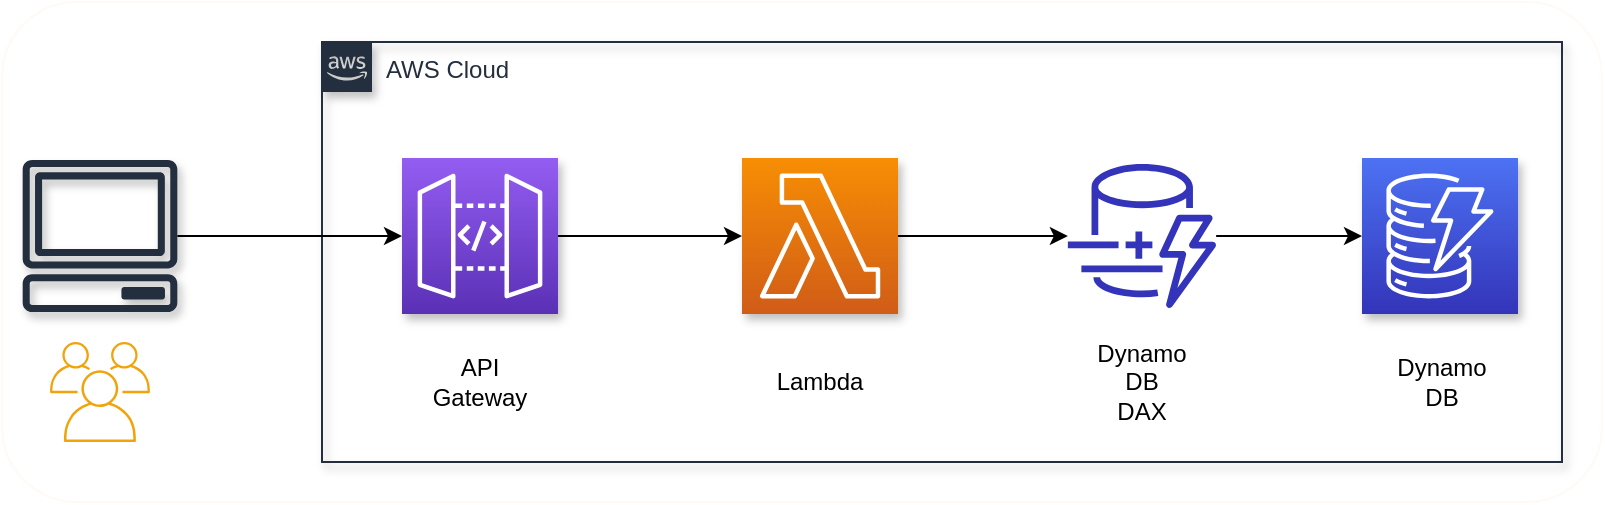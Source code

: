 <mxfile version="12.9.9" type="device"><diagram id="NvpqJBKRmjGPZKzPypbm" name="Page-1"><mxGraphModel dx="1106" dy="808" grid="1" gridSize="10" guides="1" tooltips="1" connect="1" arrows="1" fold="1" page="1" pageScale="1" pageWidth="1654" pageHeight="1169" math="0" shadow="0"><root><mxCell id="0"/><mxCell id="1" parent="0"/><mxCell id="_4w6U7FC3ZFWlDn2LjqE-124" value="" style="rounded=1;whiteSpace=wrap;html=1;shadow=0;strokeColor=#FFFAF5;strokeWidth=1;" parent="1" vertex="1"><mxGeometry x="260" y="150" width="800" height="250" as="geometry"/></mxCell><mxCell id="_4w6U7FC3ZFWlDn2LjqE-118" value="AWS Cloud" style="points=[[0,0],[0.25,0],[0.5,0],[0.75,0],[1,0],[1,0.25],[1,0.5],[1,0.75],[1,1],[0.75,1],[0.5,1],[0.25,1],[0,1],[0,0.75],[0,0.5],[0,0.25]];outlineConnect=0;gradientColor=none;html=1;whiteSpace=wrap;fontSize=12;fontStyle=0;shape=mxgraph.aws4.group;grIcon=mxgraph.aws4.group_aws_cloud_alt;strokeColor=#232F3E;fillColor=none;verticalAlign=top;align=left;spacingLeft=30;fontColor=#232F3E;dashed=0;shadow=1;" parent="1" vertex="1"><mxGeometry x="420" y="170" width="620" height="210" as="geometry"/></mxCell><mxCell id="_4w6U7FC3ZFWlDn2LjqE-113" value="" style="edgeStyle=orthogonalEdgeStyle;rounded=0;orthogonalLoop=1;jettySize=auto;html=1;" parent="1" source="_4w6U7FC3ZFWlDn2LjqE-106" target="_4w6U7FC3ZFWlDn2LjqE-108" edge="1"><mxGeometry relative="1" as="geometry"><mxPoint x="428.189" y="268" as="targetPoint"/></mxGeometry></mxCell><mxCell id="_4w6U7FC3ZFWlDn2LjqE-106" value="" style="outlineConnect=0;fontColor=#232F3E;gradientColor=none;fillColor=#232F3E;strokeColor=none;dashed=0;verticalLabelPosition=bottom;verticalAlign=top;align=center;html=1;fontSize=12;fontStyle=0;aspect=fixed;pointerEvents=1;shape=mxgraph.aws4.client;shadow=1;" parent="1" vertex="1"><mxGeometry x="270" y="229" width="78" height="76" as="geometry"/></mxCell><mxCell id="_4w6U7FC3ZFWlDn2LjqE-115" value="" style="edgeStyle=orthogonalEdgeStyle;rounded=0;orthogonalLoop=1;jettySize=auto;html=1;" parent="1" source="_4w6U7FC3ZFWlDn2LjqE-108" target="_4w6U7FC3ZFWlDn2LjqE-109" edge="1"><mxGeometry relative="1" as="geometry"><mxPoint x="618" y="267" as="targetPoint"/></mxGeometry></mxCell><mxCell id="_4w6U7FC3ZFWlDn2LjqE-108" value="" style="outlineConnect=0;fontColor=#232F3E;gradientColor=#945DF2;gradientDirection=north;fillColor=#5A30B5;strokeColor=#ffffff;dashed=0;verticalLabelPosition=bottom;verticalAlign=top;align=center;html=1;fontSize=12;fontStyle=0;aspect=fixed;shape=mxgraph.aws4.resourceIcon;resIcon=mxgraph.aws4.api_gateway;shadow=1;" parent="1" vertex="1"><mxGeometry x="460" y="228" width="78" height="78" as="geometry"/></mxCell><mxCell id="_4w6U7FC3ZFWlDn2LjqE-116" style="edgeStyle=orthogonalEdgeStyle;rounded=0;orthogonalLoop=1;jettySize=auto;html=1;" parent="1" source="_4w6U7FC3ZFWlDn2LjqE-109" target="UU5XoXZasmvnuDCdb5x--1" edge="1"><mxGeometry relative="1" as="geometry"><mxPoint x="830" y="267" as="targetPoint"/></mxGeometry></mxCell><mxCell id="_4w6U7FC3ZFWlDn2LjqE-109" value="" style="outlineConnect=0;fontColor=#232F3E;gradientColor=#F78E04;gradientDirection=north;fillColor=#D05C17;strokeColor=#ffffff;dashed=0;verticalLabelPosition=bottom;verticalAlign=top;align=center;html=1;fontSize=12;fontStyle=0;aspect=fixed;shape=mxgraph.aws4.resourceIcon;resIcon=mxgraph.aws4.lambda;shadow=1;" parent="1" vertex="1"><mxGeometry x="630" y="228" width="78" height="78" as="geometry"/></mxCell><mxCell id="_4w6U7FC3ZFWlDn2LjqE-111" value="" style="outlineConnect=0;fontColor=#232F3E;gradientColor=#4D72F3;gradientDirection=north;fillColor=#3334B9;strokeColor=#ffffff;dashed=0;verticalLabelPosition=bottom;verticalAlign=top;align=center;html=1;fontSize=12;fontStyle=0;aspect=fixed;shape=mxgraph.aws4.resourceIcon;resIcon=mxgraph.aws4.dynamodb;shadow=1;" parent="1" vertex="1"><mxGeometry x="940" y="228" width="78" height="78" as="geometry"/></mxCell><mxCell id="_4w6U7FC3ZFWlDn2LjqE-119" value="API Gateway" style="text;html=1;strokeColor=none;fillColor=none;align=center;verticalAlign=middle;whiteSpace=wrap;rounded=0;shadow=1;" parent="1" vertex="1"><mxGeometry x="479" y="330" width="40" height="20" as="geometry"/></mxCell><mxCell id="_4w6U7FC3ZFWlDn2LjqE-120" value="Lambda" style="text;html=1;strokeColor=none;fillColor=none;align=center;verticalAlign=middle;whiteSpace=wrap;rounded=0;shadow=1;" parent="1" vertex="1"><mxGeometry x="649" y="330" width="40" height="20" as="geometry"/></mxCell><mxCell id="_4w6U7FC3ZFWlDn2LjqE-121" value="Dynamo DB&lt;br&gt;DAX" style="text;html=1;strokeColor=none;fillColor=none;align=center;verticalAlign=middle;whiteSpace=wrap;rounded=0;shadow=1;" parent="1" vertex="1"><mxGeometry x="810" y="330" width="40" height="20" as="geometry"/></mxCell><mxCell id="MUY71AIxzCRUjd8wj3wI-1" value="users" style="outlineConnect=0;fontColor=#ffffff;strokeColor=#BD7000;fillColor=#f0a30a;dashed=0;verticalLabelPosition=bottom;verticalAlign=top;align=center;html=1;fontSize=12;fontStyle=0;aspect=fixed;shape=mxgraph.aws4.illustration_users;pointerEvents=1;shadow=0;" parent="1" vertex="1"><mxGeometry x="284" y="320" width="50" height="50" as="geometry"/></mxCell><mxCell id="UU5XoXZasmvnuDCdb5x--2" value="" style="edgeStyle=orthogonalEdgeStyle;rounded=0;orthogonalLoop=1;jettySize=auto;html=1;fontSize=14;" edge="1" parent="1" source="UU5XoXZasmvnuDCdb5x--1" target="_4w6U7FC3ZFWlDn2LjqE-111"><mxGeometry relative="1" as="geometry"/></mxCell><mxCell id="UU5XoXZasmvnuDCdb5x--1" value="" style="outlineConnect=0;fontColor=#232F3E;gradientColor=none;fillColor=#3334B9;strokeColor=none;dashed=0;verticalLabelPosition=bottom;verticalAlign=top;align=center;html=1;fontSize=12;fontStyle=0;aspect=fixed;pointerEvents=1;shape=mxgraph.aws4.dynamodb_dax;" vertex="1" parent="1"><mxGeometry x="791" y="231" width="78" height="72" as="geometry"/></mxCell><mxCell id="UU5XoXZasmvnuDCdb5x--3" value="Dynamo DB" style="text;html=1;strokeColor=none;fillColor=none;align=center;verticalAlign=middle;whiteSpace=wrap;rounded=0;shadow=1;" vertex="1" parent="1"><mxGeometry x="960" y="330" width="40" height="20" as="geometry"/></mxCell></root></mxGraphModel></diagram></mxfile>